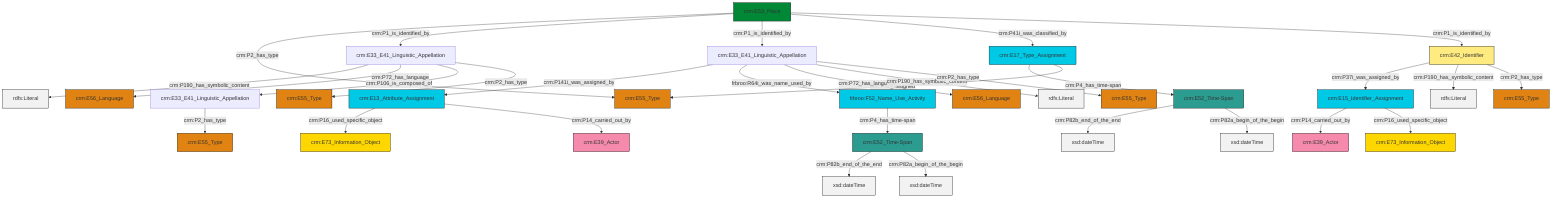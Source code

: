 graph TD
classDef Literal fill:#f2f2f2,stroke:#000000;
classDef CRM_Entity fill:#FFFFFF,stroke:#000000;
classDef Temporal_Entity fill:#00C9E6, stroke:#000000;
classDef Type fill:#E18312, stroke:#000000;
classDef Time-Span fill:#2C9C91, stroke:#000000;
classDef Appellation fill:#FFEB7F, stroke:#000000;
classDef Place fill:#008836, stroke:#000000;
classDef Persistent_Item fill:#B266B2, stroke:#000000;
classDef Conceptual_Object fill:#FFD700, stroke:#000000;
classDef Physical_Thing fill:#D2B48C, stroke:#000000;
classDef Actor fill:#f58aad, stroke:#000000;
classDef PC_Classes fill:#4ce600, stroke:#000000;
classDef Multi fill:#cccccc,stroke:#000000;

0["crm:E52_Time-Span"]:::Time-Span -->|crm:P82b_end_of_the_end| 1[xsd:dateTime]:::Literal
4["crm:E33_E41_Linguistic_Appellation"]:::Default -->|crm:P2_has_type| 5["crm:E55_Type"]:::Type
6["frbroo:F52_Name_Use_Activity"]:::Temporal_Entity -->|crm:P4_has_time-span| 0["crm:E52_Time-Span"]:::Time-Span
7["crm:E53_Place"]:::Place -->|crm:P2_has_type| 8["crm:E55_Type"]:::Type
7["crm:E53_Place"]:::Place -->|crm:P1_is_identified_by| 13["crm:E33_E41_Linguistic_Appellation"]:::Default
14["crm:E52_Time-Span"]:::Time-Span -->|crm:P82b_end_of_the_end| 15[xsd:dateTime]:::Literal
13["crm:E33_E41_Linguistic_Appellation"]:::Default -->|crm:P190_has_symbolic_content| 18[rdfs:Literal]:::Literal
19["crm:E42_Identifier"]:::Appellation -->|crm:P37i_was_assigned_by| 20["crm:E15_Identifier_Assignment"]:::Temporal_Entity
21["crm:E33_E41_Linguistic_Appellation"]:::Default -->|crm:P141i_was_assigned_by| 22["crm:E13_Attribute_Assignment"]:::Temporal_Entity
21["crm:E33_E41_Linguistic_Appellation"]:::Default -->|frbroo:R64i_was_name_used_by| 6["frbroo:F52_Name_Use_Activity"]:::Temporal_Entity
7["crm:E53_Place"]:::Place -->|crm:P1_is_identified_by| 21["crm:E33_E41_Linguistic_Appellation"]:::Default
29["crm:E17_Type_Assignment"]:::Temporal_Entity -->|crm:P4_has_time-span| 14["crm:E52_Time-Span"]:::Time-Span
14["crm:E52_Time-Span"]:::Time-Span -->|crm:P82a_begin_of_the_begin| 32[xsd:dateTime]:::Literal
7["crm:E53_Place"]:::Place -->|crm:P41i_was_classified_by| 29["crm:E17_Type_Assignment"]:::Temporal_Entity
20["crm:E15_Identifier_Assignment"]:::Temporal_Entity -->|crm:P14_carried_out_by| 9["crm:E39_Actor"]:::Actor
13["crm:E33_E41_Linguistic_Appellation"]:::Default -->|crm:P72_has_language| 30["crm:E56_Language"]:::Type
0["crm:E52_Time-Span"]:::Time-Span -->|crm:P82a_begin_of_the_begin| 38[xsd:dateTime]:::Literal
29["crm:E17_Type_Assignment"]:::Temporal_Entity -->|crm:P42_assigned| 8["crm:E55_Type"]:::Type
22["crm:E13_Attribute_Assignment"]:::Temporal_Entity -->|crm:P16_used_specific_object| 42["crm:E73_Information_Object"]:::Conceptual_Object
19["crm:E42_Identifier"]:::Appellation -->|crm:P190_has_symbolic_content| 44[rdfs:Literal]:::Literal
21["crm:E33_E41_Linguistic_Appellation"]:::Default -->|crm:P72_has_language| 2["crm:E56_Language"]:::Type
7["crm:E53_Place"]:::Place -->|crm:P1_is_identified_by| 19["crm:E42_Identifier"]:::Appellation
22["crm:E13_Attribute_Assignment"]:::Temporal_Entity -->|crm:P14_carried_out_by| 25["crm:E39_Actor"]:::Actor
13["crm:E33_E41_Linguistic_Appellation"]:::Default -->|crm:P106_is_composed_of| 4["crm:E33_E41_Linguistic_Appellation"]:::Default
20["crm:E15_Identifier_Assignment"]:::Temporal_Entity -->|crm:P16_used_specific_object| 35["crm:E73_Information_Object"]:::Conceptual_Object
21["crm:E33_E41_Linguistic_Appellation"]:::Default -->|crm:P190_has_symbolic_content| 51[rdfs:Literal]:::Literal
19["crm:E42_Identifier"]:::Appellation -->|crm:P2_has_type| 40["crm:E55_Type"]:::Type
13["crm:E33_E41_Linguistic_Appellation"]:::Default -->|crm:P2_has_type| 16["crm:E55_Type"]:::Type
21["crm:E33_E41_Linguistic_Appellation"]:::Default -->|crm:P2_has_type| 47["crm:E55_Type"]:::Type